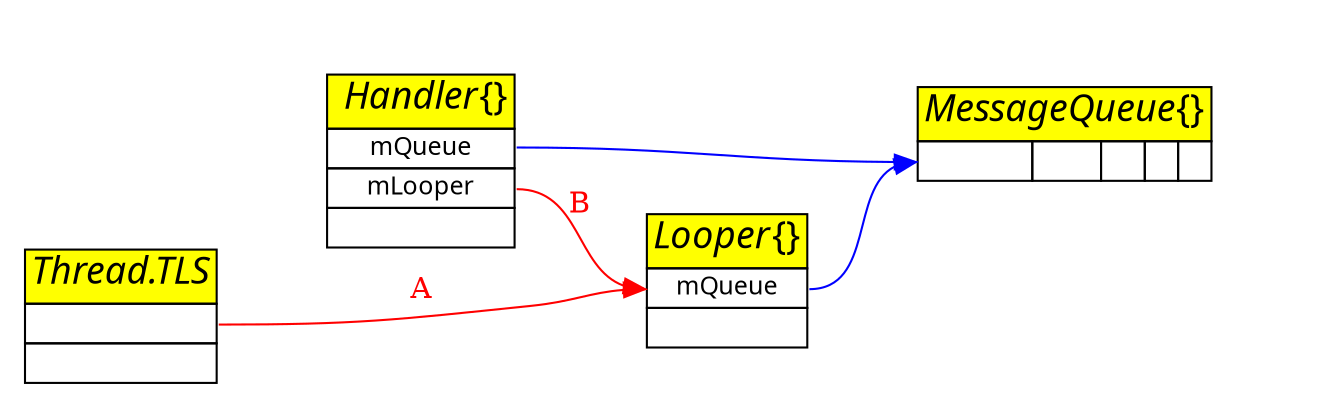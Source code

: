 digraph handler {
  node [shape=plaintext fontsize=12 fontname="Microsoft YaHei"];
  edge[color=blue];
  rankdir=LR;

  node_handler [label=
  <<TABLE BORDER="0" CELLBORDER="1" CELLSPACING="0">
    <TR><TD BGCOLOR="yellow"><FONT POINT-SIZE="18"> <I>Handler</I>{}</FONT></TD></TR>
    <TR><TD PORT="here0">mQueue</TD></TR>
    <TR><TD PORT="here1">mLooper</TD></TR>
    <TR><TD> </TD></TR>
  </TABLE>>];

  node_TLS [label=
  <<TABLE BORDER="0" CELLBORDER="1" CELLSPACING="0">
    <TR><TD BGCOLOR="yellow"><FONT POINT-SIZE="18"><I>Thread.TLS</I></FONT></TD></TR>
    <TR><TD PORT="here"> </TD></TR>
    <TR><TD> </TD></TR>
  </TABLE>>];

  node_Looper [label=
  <<TABLE BORDER="0" CELLBORDER="1" CELLSPACING="0">
    <TR><TD BGCOLOR="yellow"><FONT POINT-SIZE="18"><I>Looper</I>{}</FONT></TD></TR>
    <TR><TD PORT="here0">mQueue</TD></TR>
    <TR><TD> </TD></TR>
  </TABLE>>];


  node_MQ [label=
  <<TABLE BORDER="0" CELLBORDER="1" CELLSPACING="0">
    <TR><TD COLSPAN="5" BGCOLOR="yellow"><FONT POINT-SIZE="18" COLOR="BLACK"><I>MessageQueue</I>{}</FONT></TD></TR>
    <TR><TD PORT="f0"> </TD><TD> </TD><TD> </TD><TD> </TD><TD> </TD></TR>
  </TABLE>>];

	node_TLS:here -> node_Looper:here0[color=RED, label="A", fontcolor=RED];
	node_handler:here1 -> node_Looper:here0[color=RED, label="B", fontcolor=RED];
	node_handler:here0 -> node_MQ:f0;
	node_Looper:here0 ->  node_MQ:f0;

	subgraph control {
	node [shape=point,style=invis]
	a -> b ->c -> d -> e[style=invis]
	{rank=same; a; node_TLS;}
	{rank=same; b; node_handler;}
	{rank=same; c; node_Looper;}
	{rank=same; d; node_MQ;}
	}
}